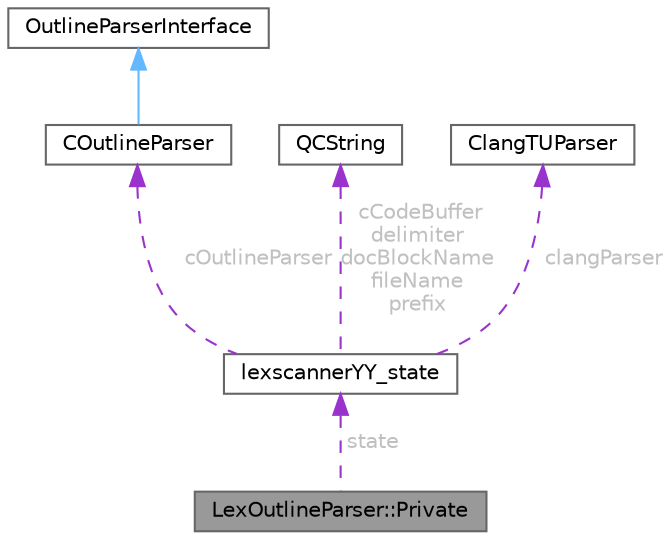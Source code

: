 digraph "LexOutlineParser::Private"
{
 // INTERACTIVE_SVG=YES
 // LATEX_PDF_SIZE
  bgcolor="transparent";
  edge [fontname=Helvetica,fontsize=10,labelfontname=Helvetica,labelfontsize=10];
  node [fontname=Helvetica,fontsize=10,shape=box,height=0.2,width=0.4];
  Node1 [id="Node000001",label="LexOutlineParser::Private",height=0.2,width=0.4,color="gray40", fillcolor="grey60", style="filled", fontcolor="black",tooltip=" "];
  Node2 -> Node1 [id="edge1_Node000001_Node000002",dir="back",color="darkorchid3",style="dashed",tooltip=" ",label=" state",fontcolor="grey" ];
  Node2 [id="Node000002",label="lexscannerYY_state",height=0.2,width=0.4,color="gray40", fillcolor="white", style="filled",URL="$d9/d1c/structlexscanner_y_y__state.html",tooltip=" "];
  Node3 -> Node2 [id="edge2_Node000002_Node000003",dir="back",color="darkorchid3",style="dashed",tooltip=" ",label=" cOutlineParser",fontcolor="grey" ];
  Node3 [id="Node000003",label="COutlineParser",height=0.2,width=0.4,color="gray40", fillcolor="white", style="filled",URL="$df/d21/class_c_outline_parser.html",tooltip="C-like language parser using state-based lexical scanning."];
  Node4 -> Node3 [id="edge3_Node000003_Node000004",dir="back",color="steelblue1",style="solid",tooltip=" "];
  Node4 [id="Node000004",label="OutlineParserInterface",height=0.2,width=0.4,color="gray40", fillcolor="white", style="filled",URL="$d5/d79/class_outline_parser_interface.html",tooltip="Abstract interface for outline parsers."];
  Node5 -> Node2 [id="edge4_Node000002_Node000005",dir="back",color="darkorchid3",style="dashed",tooltip=" ",label=" cCodeBuffer\ndelimiter\ndocBlockName\nfileName\nprefix",fontcolor="grey" ];
  Node5 [id="Node000005",label="QCString",height=0.2,width=0.4,color="gray40", fillcolor="white", style="filled",URL="$d9/d45/class_q_c_string.html",tooltip="This is an alternative implementation of QCString."];
  Node6 -> Node2 [id="edge5_Node000002_Node000006",dir="back",color="darkorchid3",style="dashed",tooltip=" ",label=" clangParser",fontcolor="grey" ];
  Node6 [id="Node000006",label="ClangTUParser",height=0.2,width=0.4,color="gray40", fillcolor="white", style="filled",URL="$dd/df8/class_clang_t_u_parser.html",tooltip="Clang parser object for a single translation unit, which consists of a source file and the directly o..."];
}
